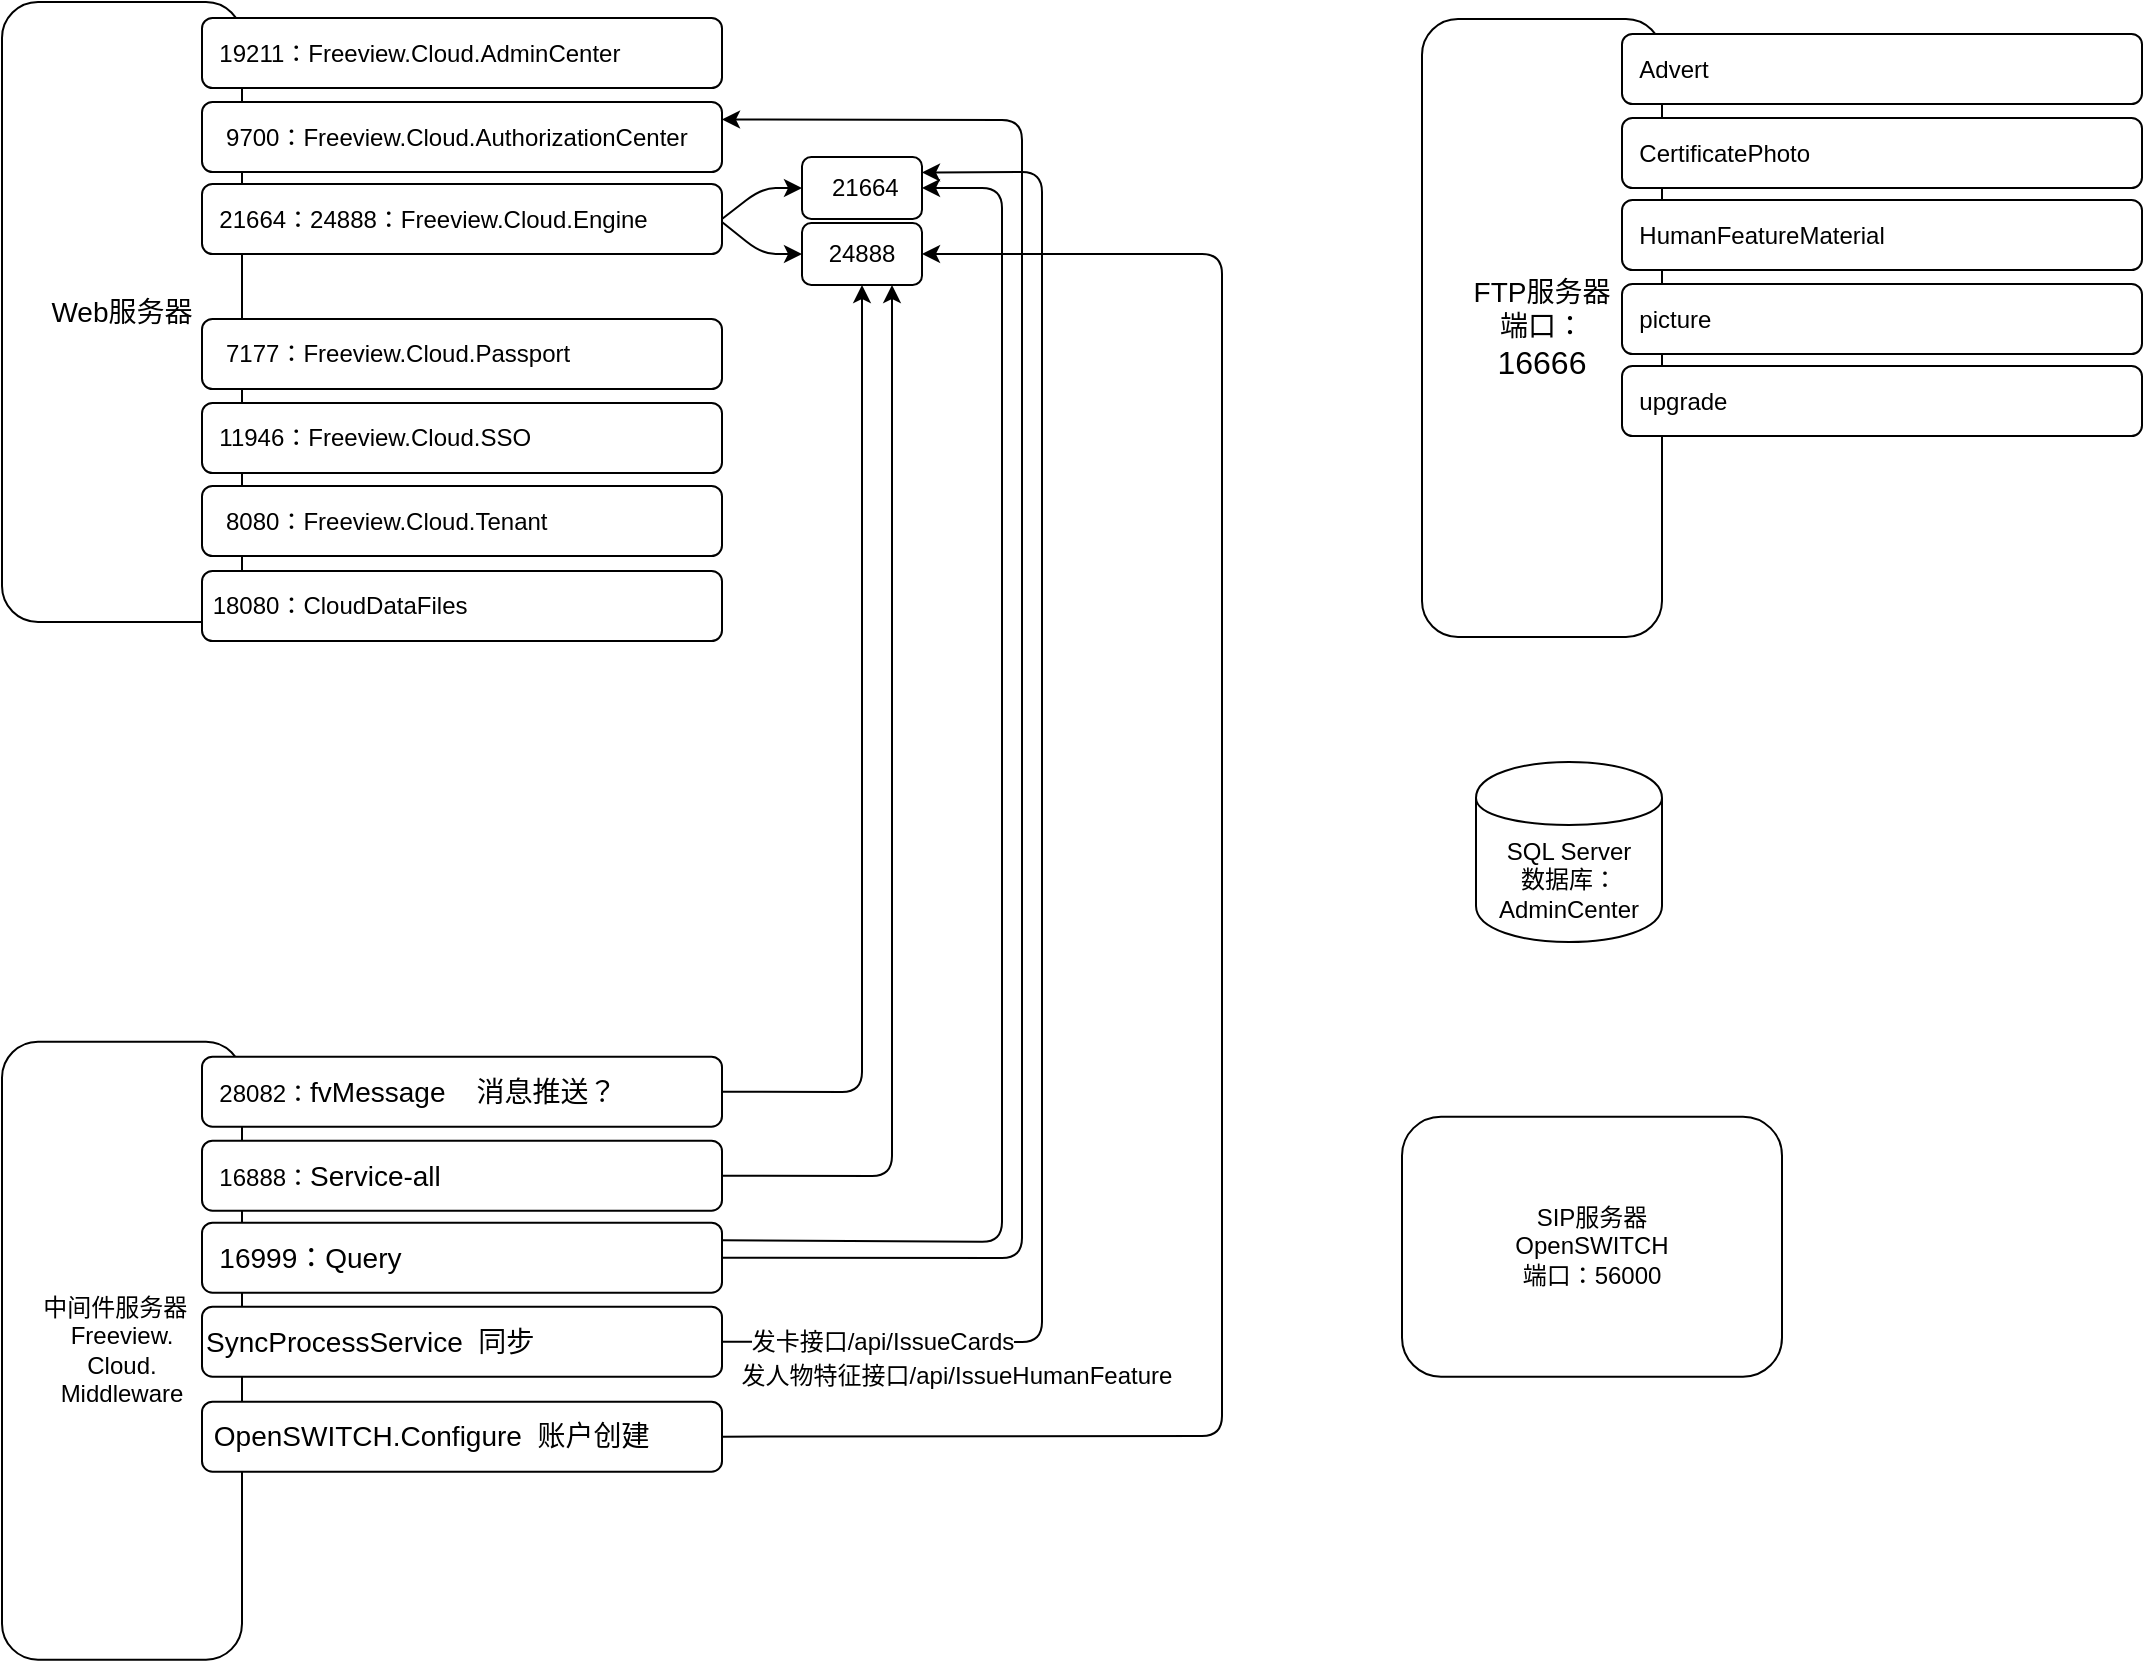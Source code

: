 <mxfile version="10.9.8" type="github"><diagram id="BSf0iuqVg8LMds7inDth" name="Page-1"><mxGraphModel dx="1102" dy="517" grid="1" gridSize="10" guides="1" tooltips="1" connect="1" arrows="1" fold="1" page="1" pageScale="1" pageWidth="827" pageHeight="1169" math="0" shadow="0"><root><mxCell id="0"/><mxCell id="1" parent="0"/><mxCell id="S9xYcaMsWKqly2W5Ag4P-1" value="SQL Server&lt;br&gt;数据库：AdminCenter" style="shape=cylinder;whiteSpace=wrap;html=1;boundedLbl=1;backgroundOutline=1;" vertex="1" parent="1"><mxGeometry x="807" y="410" width="93" height="90" as="geometry"/></mxCell><mxCell id="S9xYcaMsWKqly2W5Ag4P-3" value="&lt;span style=&quot;font-size: 10.5pt&quot;&gt;Web服务器&lt;br&gt;&lt;/span&gt;" style="rounded=1;whiteSpace=wrap;html=1;" vertex="1" parent="1"><mxGeometry x="70" y="30" width="120" height="310" as="geometry"/></mxCell><mxCell id="S9xYcaMsWKqly2W5Ag4P-4" value="&amp;nbsp;&amp;nbsp;&lt;span lang=&quot;EN-US&quot; style=&quot;font-size: 12px;&quot;&gt;19211：&lt;/span&gt;Freeview.Cloud.AdminCenter" style="rounded=1;whiteSpace=wrap;html=1;align=left;fontSize=12;" vertex="1" parent="1"><mxGeometry x="170" y="38" width="260" height="35" as="geometry"/></mxCell><mxCell id="S9xYcaMsWKqly2W5Ag4P-5" value="&amp;nbsp; &amp;nbsp;&lt;span lang=&quot;EN-US&quot; style=&quot;font-size: 12px&quot;&gt;9700：&lt;/span&gt;Freeview.Cloud.AuthorizationCenter" style="rounded=1;whiteSpace=wrap;html=1;align=left;fontSize=12;" vertex="1" parent="1"><mxGeometry x="170" y="80" width="260" height="35" as="geometry"/></mxCell><mxCell id="S9xYcaMsWKqly2W5Ag4P-6" value="&amp;nbsp;&amp;nbsp;&lt;span lang=&quot;EN-US&quot; style=&quot;font-size: 12px&quot;&gt;21664：24888：&lt;/span&gt;Freeview.Cloud.Engine" style="rounded=1;whiteSpace=wrap;html=1;align=left;fontSize=12;" vertex="1" parent="1"><mxGeometry x="170" y="121" width="260" height="35" as="geometry"/></mxCell><mxCell id="S9xYcaMsWKqly2W5Ag4P-8" value="&amp;nbsp; &amp;nbsp;7177：Freeview.Cloud.Passport" style="rounded=1;whiteSpace=wrap;html=1;align=left;" vertex="1" parent="1"><mxGeometry x="170" y="188.5" width="260" height="35" as="geometry"/></mxCell><mxCell id="S9xYcaMsWKqly2W5Ag4P-9" value="&amp;nbsp;&amp;nbsp;&lt;span lang=&quot;EN-US&quot; style=&quot;font-size: 12px;&quot;&gt;11946：&lt;/span&gt;Freeview.Cloud.SSO" style="rounded=1;whiteSpace=wrap;html=1;align=left;fontSize=12;" vertex="1" parent="1"><mxGeometry x="170" y="230.5" width="260" height="35" as="geometry"/></mxCell><mxCell id="S9xYcaMsWKqly2W5Ag4P-10" value="&amp;nbsp; &amp;nbsp;8080：Freeview.Cloud.Tenant" style="rounded=1;whiteSpace=wrap;html=1;align=left;" vertex="1" parent="1"><mxGeometry x="170" y="272" width="260" height="35" as="geometry"/></mxCell><mxCell id="S9xYcaMsWKqly2W5Ag4P-14" value="&lt;span style=&quot;font-size: 10.5pt&quot;&gt;FTP服务器&lt;br&gt;端口：&lt;br&gt;&lt;/span&gt;&lt;span lang=&quot;EN-US&quot; style=&quot;font-size: 12.0pt&quot;&gt;16666&lt;/span&gt;&lt;span style=&quot;font-size: 10.5pt&quot;&gt;&lt;br&gt;&lt;/span&gt;" style="rounded=1;whiteSpace=wrap;html=1;" vertex="1" parent="1"><mxGeometry x="780" y="38.5" width="120" height="309" as="geometry"/></mxCell><mxCell id="S9xYcaMsWKqly2W5Ag4P-15" value="&amp;nbsp;&amp;nbsp;&lt;span style=&quot;white-space: nowrap&quot;&gt;Advert&lt;/span&gt;" style="rounded=1;whiteSpace=wrap;html=1;align=left;" vertex="1" parent="1"><mxGeometry x="880" y="46" width="260" height="35" as="geometry"/></mxCell><mxCell id="S9xYcaMsWKqly2W5Ag4P-16" value="&amp;nbsp;&amp;nbsp;&lt;span style=&quot;white-space: nowrap&quot;&gt;CertificatePhoto&lt;/span&gt;" style="rounded=1;whiteSpace=wrap;html=1;align=left;" vertex="1" parent="1"><mxGeometry x="880" y="88" width="260" height="35" as="geometry"/></mxCell><mxCell id="S9xYcaMsWKqly2W5Ag4P-17" value="&lt;span style=&quot;white-space: nowrap&quot;&gt;&amp;nbsp; HumanFeatureMaterial&lt;/span&gt;" style="rounded=1;whiteSpace=wrap;html=1;align=left;" vertex="1" parent="1"><mxGeometry x="880" y="129" width="260" height="35" as="geometry"/></mxCell><mxCell id="S9xYcaMsWKqly2W5Ag4P-18" value="&amp;nbsp;&amp;nbsp;&lt;span style=&quot;white-space: nowrap&quot;&gt;picture&lt;/span&gt;" style="rounded=1;whiteSpace=wrap;html=1;align=left;" vertex="1" parent="1"><mxGeometry x="880" y="171" width="260" height="35" as="geometry"/></mxCell><mxCell id="S9xYcaMsWKqly2W5Ag4P-19" value="&amp;nbsp;&amp;nbsp;&lt;span style=&quot;white-space: nowrap&quot;&gt;upgrade&lt;/span&gt;" style="rounded=1;whiteSpace=wrap;html=1;align=left;" vertex="1" parent="1"><mxGeometry x="880" y="212" width="260" height="35" as="geometry"/></mxCell><mxCell id="S9xYcaMsWKqly2W5Ag4P-20" value="SIP服务器&lt;br&gt;OpenSWITCH&lt;br&gt;端口：56000" style="rounded=1;whiteSpace=wrap;html=1;fontSize=12;align=center;" vertex="1" parent="1"><mxGeometry x="770" y="587.333" width="190" height="130" as="geometry"/></mxCell><mxCell id="S9xYcaMsWKqly2W5Ag4P-21" value="&amp;nbsp;18080：CloudDataFiles" style="rounded=1;whiteSpace=wrap;html=1;align=left;" vertex="1" parent="1"><mxGeometry x="170" y="314.5" width="260" height="35" as="geometry"/></mxCell><mxCell id="S9xYcaMsWKqly2W5Ag4P-22" value="中间件服务器&amp;nbsp;&amp;nbsp;&lt;br&gt;Freeview.&lt;br&gt;Cloud.&lt;br&gt;Middleware" style="rounded=1;whiteSpace=wrap;html=1;" vertex="1" parent="1"><mxGeometry x="70" y="549.833" width="120" height="309" as="geometry"/></mxCell><mxCell id="S9xYcaMsWKqly2W5Ag4P-23" value="&amp;nbsp; &lt;span style=&quot;white-space: nowrap&quot;&gt;28082：&lt;/span&gt;&lt;span lang=&quot;EN-US&quot; style=&quot;font-size: 10.5pt ; font-family: &amp;#34;calibri&amp;#34; , sans-serif&quot;&gt;fvMessage&amp;nbsp; &amp;nbsp; 消息推送？&lt;/span&gt;" style="rounded=1;whiteSpace=wrap;html=1;align=left;" vertex="1" parent="1"><mxGeometry x="170" y="557.333" width="260" height="35" as="geometry"/></mxCell><mxCell id="S9xYcaMsWKqly2W5Ag4P-24" value="&amp;nbsp; 16888：&lt;span lang=&quot;EN-US&quot; style=&quot;font-size: 10.5pt; font-family: calibri, sans-serif;&quot;&gt;Service-all&lt;/span&gt;" style="rounded=1;whiteSpace=wrap;html=1;align=left;fontColor=#000000;" vertex="1" parent="1"><mxGeometry x="170" y="599.333" width="260" height="35" as="geometry"/></mxCell><mxCell id="S9xYcaMsWKqly2W5Ag4P-25" value="&lt;span style=&quot;white-space: nowrap&quot;&gt;&amp;nbsp;&amp;nbsp;&lt;/span&gt;&lt;span lang=&quot;EN-US&quot; style=&quot;font-size: 10.5pt ; font-family: &amp;#34;calibri&amp;#34; , sans-serif&quot;&gt;16999：&lt;/span&gt;&lt;span lang=&quot;EN-US&quot; style=&quot;font-size: 10.5pt ; font-family: &amp;#34;calibri&amp;#34; , sans-serif&quot;&gt;Query&lt;/span&gt;" style="rounded=1;whiteSpace=wrap;html=1;align=left;" vertex="1" parent="1"><mxGeometry x="170" y="640.333" width="260" height="35" as="geometry"/></mxCell><mxCell id="S9xYcaMsWKqly2W5Ag4P-26" value="&lt;span lang=&quot;EN-US&quot; style=&quot;font-size: 10.5pt ; font-family: &amp;#34;calibri&amp;#34; , sans-serif&quot;&gt;SyncProcessService&amp;nbsp; 同步&lt;/span&gt;" style="rounded=1;whiteSpace=wrap;html=1;align=left;" vertex="1" parent="1"><mxGeometry x="170" y="682.333" width="260" height="35" as="geometry"/></mxCell><mxCell id="S9xYcaMsWKqly2W5Ag4P-32" value="&lt;span style=&quot;text-align: left ; white-space: normal&quot;&gt;&amp;nbsp;&lt;/span&gt;&lt;span lang=&quot;EN-US&quot; style=&quot;text-align: left ; white-space: normal&quot;&gt;21664&lt;/span&gt;" style="rounded=1;whiteSpace=wrap;html=1;fontSize=12;fontColor=#000000;align=center;" vertex="1" parent="1"><mxGeometry x="470" y="107.5" width="60" height="31" as="geometry"/></mxCell><mxCell id="S9xYcaMsWKqly2W5Ag4P-33" value="&lt;span style=&quot;text-align: left&quot;&gt;24888&lt;/span&gt;" style="rounded=1;whiteSpace=wrap;html=1;fontSize=12;fontColor=#000000;align=center;" vertex="1" parent="1"><mxGeometry x="470" y="140.5" width="60" height="31" as="geometry"/></mxCell><mxCell id="S9xYcaMsWKqly2W5Ag4P-37" value="" style="endArrow=classic;html=1;fontSize=12;fontColor=#000000;exitX=1;exitY=0.5;exitDx=0;exitDy=0;entryX=0;entryY=0.5;entryDx=0;entryDy=0;" edge="1" parent="1" source="S9xYcaMsWKqly2W5Ag4P-6" target="S9xYcaMsWKqly2W5Ag4P-32"><mxGeometry width="50" height="50" relative="1" as="geometry"><mxPoint x="420" y="163.5" as="sourcePoint"/><mxPoint x="470" y="113.5" as="targetPoint"/><Array as="points"><mxPoint x="450" y="123"/></Array></mxGeometry></mxCell><mxCell id="S9xYcaMsWKqly2W5Ag4P-39" value="" style="endArrow=classic;html=1;fontSize=12;fontColor=#000000;entryX=0;entryY=0.5;entryDx=0;entryDy=0;" edge="1" parent="1" target="S9xYcaMsWKqly2W5Ag4P-33"><mxGeometry width="50" height="50" relative="1" as="geometry"><mxPoint x="430" y="140" as="sourcePoint"/><mxPoint x="480" y="133" as="targetPoint"/><Array as="points"><mxPoint x="450" y="156"/></Array></mxGeometry></mxCell><mxCell id="S9xYcaMsWKqly2W5Ag4P-40" value="" style="endArrow=classic;html=1;fontSize=12;fontColor=#000000;exitX=1;exitY=0.5;exitDx=0;exitDy=0;entryX=0.5;entryY=1;entryDx=0;entryDy=0;" edge="1" parent="1" source="S9xYcaMsWKqly2W5Ag4P-23" target="S9xYcaMsWKqly2W5Ag4P-33"><mxGeometry width="50" height="50" relative="1" as="geometry"><mxPoint x="475" y="550" as="sourcePoint"/><mxPoint x="525" y="500" as="targetPoint"/><Array as="points"><mxPoint x="500" y="575"/></Array></mxGeometry></mxCell><mxCell id="S9xYcaMsWKqly2W5Ag4P-41" value="" style="endArrow=classic;html=1;fontSize=12;fontColor=#000000;exitX=1;exitY=0.25;exitDx=0;exitDy=0;entryX=1;entryY=0.5;entryDx=0;entryDy=0;" edge="1" parent="1" source="S9xYcaMsWKqly2W5Ag4P-25" target="S9xYcaMsWKqly2W5Ag4P-32"><mxGeometry width="50" height="50" relative="1" as="geometry"><mxPoint x="440" y="585" as="sourcePoint"/><mxPoint x="570" y="130" as="targetPoint"/><Array as="points"><mxPoint x="570" y="650"/><mxPoint x="570" y="123"/></Array></mxGeometry></mxCell><mxCell id="S9xYcaMsWKqly2W5Ag4P-43" value="" style="endArrow=classic;html=1;fontSize=12;fontColor=#000000;exitX=1;exitY=0.5;exitDx=0;exitDy=0;entryX=0.75;entryY=1;entryDx=0;entryDy=0;" edge="1" parent="1" source="S9xYcaMsWKqly2W5Ag4P-24" target="S9xYcaMsWKqly2W5Ag4P-33"><mxGeometry width="50" height="50" relative="1" as="geometry"><mxPoint x="440" y="585" as="sourcePoint"/><mxPoint x="510" y="182" as="targetPoint"/><Array as="points"><mxPoint x="515" y="617"/></Array></mxGeometry></mxCell><mxCell id="S9xYcaMsWKqly2W5Ag4P-44" value="" style="endArrow=classic;html=1;fontSize=12;fontColor=#000000;exitX=1;exitY=0.5;exitDx=0;exitDy=0;entryX=1;entryY=0.25;entryDx=0;entryDy=0;" edge="1" parent="1" source="S9xYcaMsWKqly2W5Ag4P-25" target="S9xYcaMsWKqly2W5Ag4P-5"><mxGeometry width="50" height="50" relative="1" as="geometry"><mxPoint x="440" y="668" as="sourcePoint"/><mxPoint x="540" y="133" as="targetPoint"/><Array as="points"><mxPoint x="580" y="658"/><mxPoint x="580" y="89"/></Array></mxGeometry></mxCell><mxCell id="S9xYcaMsWKqly2W5Ag4P-45" value="" style="endArrow=classic;html=1;fontSize=12;fontColor=#000000;exitX=1;exitY=0.5;exitDx=0;exitDy=0;entryX=1;entryY=0.25;entryDx=0;entryDy=0;" edge="1" parent="1" source="S9xYcaMsWKqly2W5Ag4P-26" target="S9xYcaMsWKqly2W5Ag4P-32"><mxGeometry width="50" height="50" relative="1" as="geometry"><mxPoint x="440" y="668" as="sourcePoint"/><mxPoint x="440" y="99" as="targetPoint"/><Array as="points"><mxPoint x="590" y="700"/><mxPoint x="590" y="115"/></Array></mxGeometry></mxCell><mxCell id="S9xYcaMsWKqly2W5Ag4P-46" value="发卡接口/api/IssueCards" style="text;html=1;resizable=0;points=[];align=center;verticalAlign=middle;labelBackgroundColor=#ffffff;fontSize=12;fontColor=#000000;" vertex="1" connectable="0" parent="S9xYcaMsWKqly2W5Ag4P-45"><mxGeometry x="-0.874" relative="1" as="geometry"><mxPoint x="29" as="offset"/></mxGeometry></mxCell><mxCell id="S9xYcaMsWKqly2W5Ag4P-47" value="发人物特征接口/api/IssueHumanFeature" style="text;html=1;resizable=0;points=[];align=center;verticalAlign=middle;labelBackgroundColor=#ffffff;fontSize=12;fontColor=#000000;" vertex="1" connectable="0" parent="1"><mxGeometry x="560" y="700" as="geometry"><mxPoint x="-13" y="17" as="offset"/></mxGeometry></mxCell><mxCell id="S9xYcaMsWKqly2W5Ag4P-48" value="" style="endArrow=classic;html=1;fontSize=12;fontColor=#000000;exitX=1;exitY=0.5;exitDx=0;exitDy=0;entryX=1;entryY=0.5;entryDx=0;entryDy=0;" edge="1" parent="1" source="S9xYcaMsWKqly2W5Ag4P-49" target="S9xYcaMsWKqly2W5Ag4P-33"><mxGeometry width="50" height="50" relative="1" as="geometry"><mxPoint x="680" y="650" as="sourcePoint"/><mxPoint x="730" y="600" as="targetPoint"/><Array as="points"><mxPoint x="680" y="747"/><mxPoint x="680" y="156"/></Array></mxGeometry></mxCell><mxCell id="S9xYcaMsWKqly2W5Ag4P-49" value="&lt;span style=&quot;font-size: 10.5pt ; font-family: &amp;#34;calibri&amp;#34; , sans-serif&quot;&gt;&amp;nbsp;&lt;span lang=&quot;EN-US&quot;&gt;OpenSWITCH.Configure&amp;nbsp; 账户创建&lt;/span&gt;&lt;/span&gt;" style="rounded=1;whiteSpace=wrap;html=1;align=left;" vertex="1" parent="1"><mxGeometry x="170" y="729.833" width="260" height="35" as="geometry"/></mxCell></root></mxGraphModel></diagram></mxfile>